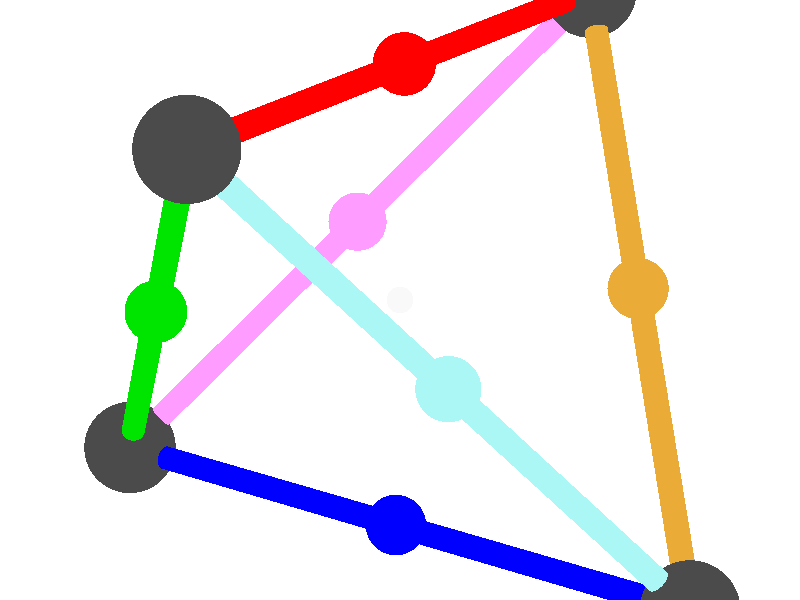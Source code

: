 #version 3.6;
global_settings { assumed_gamma 1.0 }
#default{ finish{ ambient 0.1 diffuse 0.9 conserve_energy}}

#include "colors.inc"


/*
povray small_tetrahedron.pov +W3000 +H3000 +ua +fn

cropped with
267 144
2631 2859
*/


////////////////////// camera and light

#declare Camera_Position = <-7.5, 15, -40> * 0.33;
camera{
    location Camera_Position
    right    x*image_width/image_height
    angle    13
    look_at  <0, 0, 0>
}


light_source{ <-400, 500, -300>*.3 color White shadowless}

light_source{ Camera_Position  color rgb<0.9,0.9,1>*0.1 shadowless}
sky_sphere{ pigment{ White } }


// variables

#declare VertexRadius = .18;
#declare EdgeRadius = .05;


#declare Points = array[4]{ <-1,-1,-1>, <-1,1,1>, <1,-1,1>, <1,1,-1> }


union{

    union{
        #for( Index, 0, 3 )
            sphere{ Points[Index], .2 }
        #end
        pigment{color rgb .07}
    }

    cylinder{ Points[0], Points[1], EdgeRadius   pigment{color srgb<234,171,55>/255} }   // orange
    cylinder{ Points[2], Points[3], EdgeRadius   pigment{color srgb<0,229,0>/255} }      // green
    cylinder{ Points[1], Points[3], EdgeRadius   pigment{color srgb<0,0,255>/255} }   // blue
    cylinder{ Points[0], Points[2], EdgeRadius   pigment{color srgb<255,0,0>/255} }   // red
    cylinder{ Points[0], Points[3], EdgeRadius   pigment{color srgb<255,156,255>/255} }   // light red
    cylinder{ Points[1], Points[2], EdgeRadius   pigment{color srgb<170,247,245>/255} }   // light blue

    sphere{ <-1,0,0>, VertexRadius*.7   pigment{color srgb<234,171,55>/255} }   // orange
    sphere{ <1,0,0>,  VertexRadius*.7   pigment{color srgb<0,229,0>/255} }      // green
    sphere{ <0,1,0>,  VertexRadius*.7   pigment{color srgb<0,0,255>/255} }   // blue
    sphere{ <0,-1,0>, VertexRadius*.7   pigment{color srgb<255,0,0>/255} }   // red
    sphere{ <0,0,-1>, VertexRadius*.7   pigment{color srgb<255,156,255>/255} }   // light red
    sphere{ <0,0,1>,  VertexRadius*.7   pigment{color srgb<170,247,245>/255} }   // light blue
	
	sphere{ <0,0,0>,  VertexRadius*.3   pigment{color rgb .95} }   // white center

    rotate -1 * z

	scale <-1, -1, -1>

}

